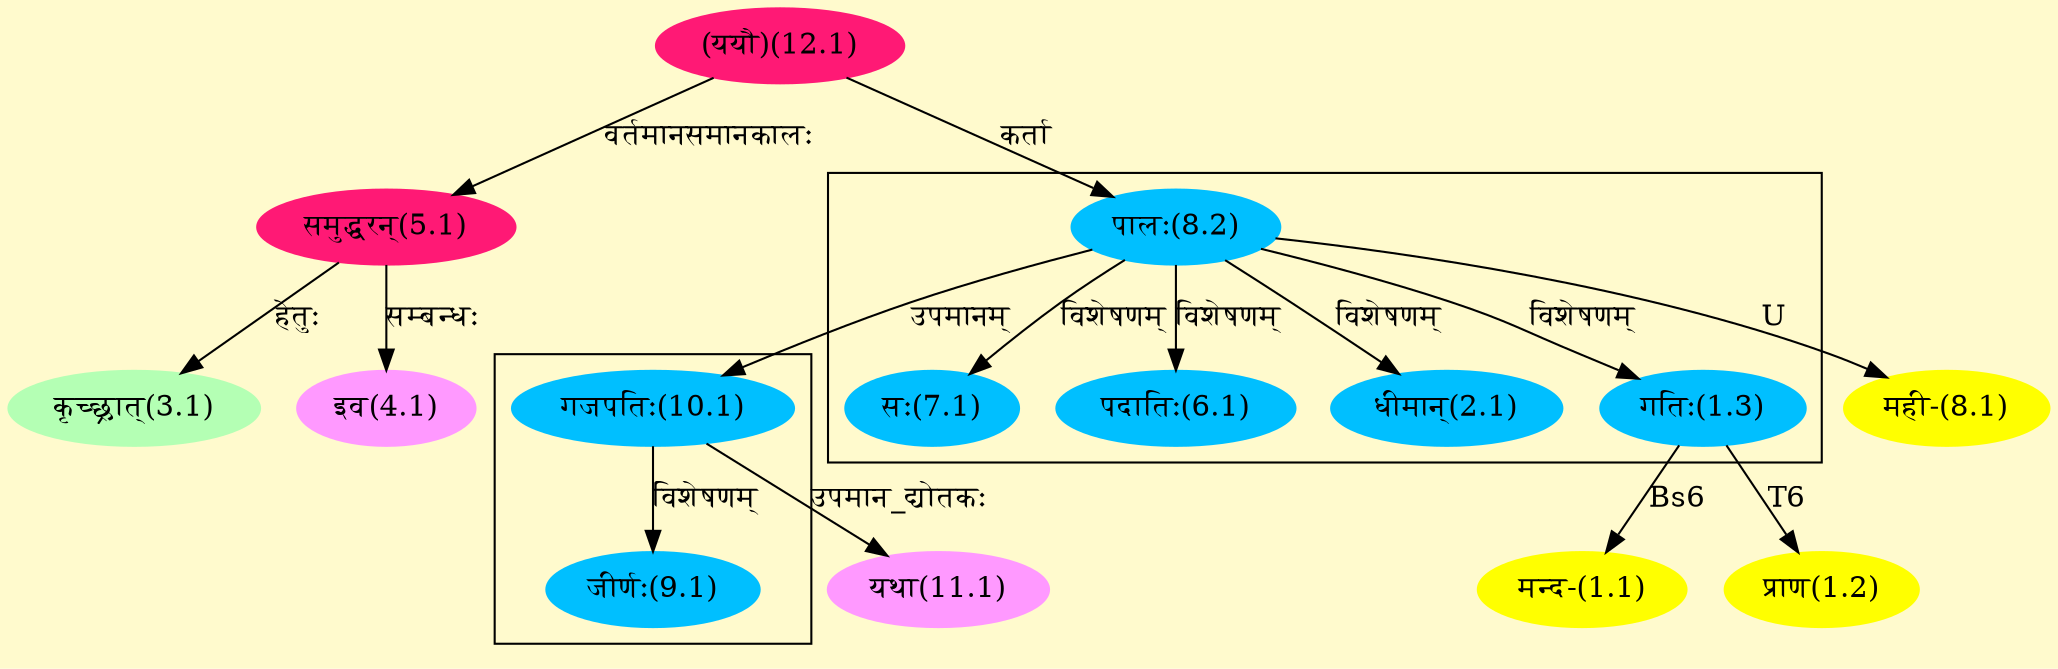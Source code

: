 digraph G{
rankdir=BT;
 compound=true;
 bgcolor="lemonchiffon1";

subgraph cluster_1{
Node1_3 [style=filled, color="#00BFFF" label = "गतिः(1.3)"]
Node8_2 [style=filled, color="#00BFFF" label = "पालः(8.2)"]
Node2_1 [style=filled, color="#00BFFF" label = "धीमान्(2.1)"]
Node6_1 [style=filled, color="#00BFFF" label = "पदातिः(6.1)"]
Node7_1 [style=filled, color="#00BFFF" label = "सः(7.1)"]

}

subgraph cluster_2{
Node9_1 [style=filled, color="#00BFFF" label = "जीर्णः(9.1)"]
Node10_1 [style=filled, color="#00BFFF" label = "गजपतिः(10.1)"]

}
Node1_1 [style=filled, color="#FFFF00" label = "मन्द-(1.1)"]
Node1_3 [style=filled, color="#00BFFF" label = "गतिः(1.3)"]
Node1_2 [style=filled, color="#FFFF00" label = "प्राण(1.2)"]
Node3_1 [style=filled, color="#B4FFB4" label = "कृच्छ्रात्(3.1)"]
Node5_1 [style=filled, color="#FF1975" label = "समुद्धरन्(5.1)"]
Node4_1 [style=filled, color="#FF99FF" label = "इव(4.1)"]
Node12_1 [style=filled, color="#FF1975" label = "(ययौ)(12.1)"]
Node8_1 [style=filled, color="#FFFF00" label = "मही-(8.1)"]
Node8_2 [style=filled, color="#00BFFF" label = "पालः(8.2)"]
Node10_1 [style=filled, color="#00BFFF" label = "गजपतिः(10.1)"]
Node11_1 [style=filled, color="#FF99FF" label = "यथा(11.1)"]
/* Start of Relations section */

Node1_1 -> Node1_3 [  label="Bs6"  dir="back" ]
Node1_2 -> Node1_3 [  label="T6"  dir="back" ]
Node1_3 -> Node8_2 [  label="विशेषणम्"  dir="back" ]
Node2_1 -> Node8_2 [  label="विशेषणम्"  dir="back" ]
Node3_1 -> Node5_1 [  label="हेतुः"  dir="back" ]
Node4_1 -> Node5_1 [  label="सम्बन्धः"  dir="back" ]
Node5_1 -> Node12_1 [  label="वर्तमानसमानकालः"  dir="back" ]
Node6_1 -> Node8_2 [  label="विशेषणम्"  dir="back" ]
Node7_1 -> Node8_2 [  label="विशेषणम्"  dir="back" ]
Node8_1 -> Node8_2 [  label="U"  dir="back" ]
Node8_2 -> Node12_1 [  label="कर्ता"  dir="back" ]
Node9_1 -> Node10_1 [  label="विशेषणम्"  dir="back" ]
Node10_1 -> Node8_2 [  label="उपमानम्"  dir="back" ]
Node11_1 -> Node10_1 [  label="उपमान_द्योतकः"  dir="back" ]
}
